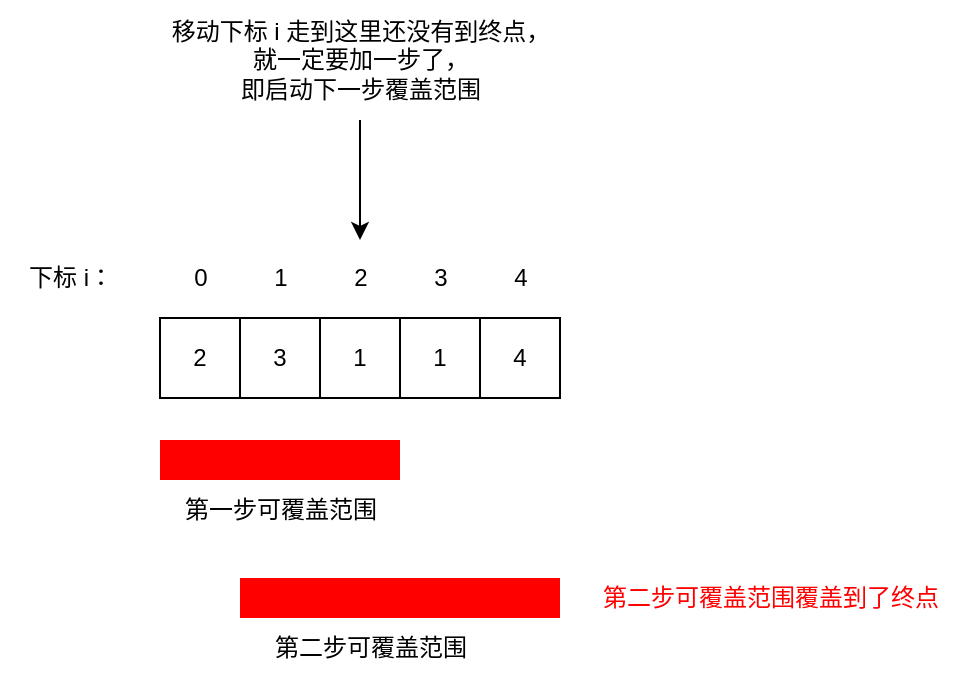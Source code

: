 <mxfile version="24.7.8">
  <diagram name="第 1 页" id="fKXHp48z9-JT8zKdLmF3">
    <mxGraphModel dx="954" dy="727" grid="1" gridSize="10" guides="1" tooltips="1" connect="1" arrows="1" fold="1" page="1" pageScale="1" pageWidth="827" pageHeight="1169" math="0" shadow="0">
      <root>
        <mxCell id="0" />
        <mxCell id="1" parent="0" />
        <mxCell id="RPwCq47kBZK3VTYY2CfH-1" value="2" style="whiteSpace=wrap;html=1;aspect=fixed;" vertex="1" parent="1">
          <mxGeometry x="240" y="199" width="40" height="40" as="geometry" />
        </mxCell>
        <mxCell id="RPwCq47kBZK3VTYY2CfH-2" value="3" style="whiteSpace=wrap;html=1;aspect=fixed;" vertex="1" parent="1">
          <mxGeometry x="280" y="199" width="40" height="40" as="geometry" />
        </mxCell>
        <mxCell id="RPwCq47kBZK3VTYY2CfH-3" value="1" style="whiteSpace=wrap;html=1;aspect=fixed;" vertex="1" parent="1">
          <mxGeometry x="320" y="199" width="40" height="40" as="geometry" />
        </mxCell>
        <mxCell id="RPwCq47kBZK3VTYY2CfH-4" value="1" style="whiteSpace=wrap;html=1;aspect=fixed;" vertex="1" parent="1">
          <mxGeometry x="360" y="199" width="40" height="40" as="geometry" />
        </mxCell>
        <mxCell id="RPwCq47kBZK3VTYY2CfH-5" value="4" style="whiteSpace=wrap;html=1;aspect=fixed;" vertex="1" parent="1">
          <mxGeometry x="400" y="199" width="40" height="40" as="geometry" />
        </mxCell>
        <mxCell id="RPwCq47kBZK3VTYY2CfH-6" value="" style="rounded=0;whiteSpace=wrap;html=1;strokeColor=none;fillColor=#FF0000;" vertex="1" parent="1">
          <mxGeometry x="240" y="260" width="120" height="20" as="geometry" />
        </mxCell>
        <mxCell id="RPwCq47kBZK3VTYY2CfH-7" value="" style="rounded=0;whiteSpace=wrap;html=1;strokeColor=none;fillColor=#FF0000;" vertex="1" parent="1">
          <mxGeometry x="280" y="329" width="160" height="20" as="geometry" />
        </mxCell>
        <mxCell id="RPwCq47kBZK3VTYY2CfH-8" value="0" style="text;html=1;align=center;verticalAlign=middle;resizable=0;points=[];autosize=1;strokeColor=none;fillColor=none;" vertex="1" parent="1">
          <mxGeometry x="245" y="164" width="30" height="30" as="geometry" />
        </mxCell>
        <mxCell id="RPwCq47kBZK3VTYY2CfH-9" value="1" style="text;html=1;align=center;verticalAlign=middle;resizable=0;points=[];autosize=1;strokeColor=none;fillColor=none;" vertex="1" parent="1">
          <mxGeometry x="285" y="164" width="30" height="30" as="geometry" />
        </mxCell>
        <mxCell id="RPwCq47kBZK3VTYY2CfH-10" value="2" style="text;html=1;align=center;verticalAlign=middle;resizable=0;points=[];autosize=1;strokeColor=none;fillColor=none;" vertex="1" parent="1">
          <mxGeometry x="325" y="164" width="30" height="30" as="geometry" />
        </mxCell>
        <mxCell id="RPwCq47kBZK3VTYY2CfH-11" value="3" style="text;html=1;align=center;verticalAlign=middle;resizable=0;points=[];autosize=1;strokeColor=none;fillColor=none;" vertex="1" parent="1">
          <mxGeometry x="365" y="164" width="30" height="30" as="geometry" />
        </mxCell>
        <mxCell id="RPwCq47kBZK3VTYY2CfH-12" value="4" style="text;html=1;align=center;verticalAlign=middle;resizable=0;points=[];autosize=1;strokeColor=none;fillColor=none;" vertex="1" parent="1">
          <mxGeometry x="405" y="164" width="30" height="30" as="geometry" />
        </mxCell>
        <mxCell id="RPwCq47kBZK3VTYY2CfH-13" value="下标 i：" style="text;html=1;align=center;verticalAlign=middle;resizable=0;points=[];autosize=1;strokeColor=none;fillColor=none;" vertex="1" parent="1">
          <mxGeometry x="160" y="164" width="70" height="30" as="geometry" />
        </mxCell>
        <mxCell id="RPwCq47kBZK3VTYY2CfH-16" value="第一步可覆盖范围" style="text;html=1;align=center;verticalAlign=middle;resizable=0;points=[];autosize=1;strokeColor=none;fillColor=none;" vertex="1" parent="1">
          <mxGeometry x="240" y="280" width="120" height="30" as="geometry" />
        </mxCell>
        <mxCell id="RPwCq47kBZK3VTYY2CfH-17" value="第二步可覆盖范围" style="text;html=1;align=center;verticalAlign=middle;resizable=0;points=[];autosize=1;strokeColor=none;fillColor=none;" vertex="1" parent="1">
          <mxGeometry x="285" y="349" width="120" height="30" as="geometry" />
        </mxCell>
        <mxCell id="RPwCq47kBZK3VTYY2CfH-19" value="第二步可覆盖范围覆盖到了终点" style="text;html=1;align=center;verticalAlign=middle;resizable=0;points=[];autosize=1;strokeColor=none;fillColor=none;fontColor=#FF0000;" vertex="1" parent="1">
          <mxGeometry x="450" y="324" width="190" height="30" as="geometry" />
        </mxCell>
        <mxCell id="RPwCq47kBZK3VTYY2CfH-23" style="edgeStyle=orthogonalEdgeStyle;rounded=0;orthogonalLoop=1;jettySize=auto;html=1;" edge="1" parent="1" source="RPwCq47kBZK3VTYY2CfH-21">
          <mxGeometry relative="1" as="geometry">
            <mxPoint x="340" y="160" as="targetPoint" />
          </mxGeometry>
        </mxCell>
        <mxCell id="RPwCq47kBZK3VTYY2CfH-21" value="移动下标 i 走到这里还没有到终点，&lt;div&gt;就一定要加一步了，&lt;div&gt;即启动下一步覆盖范围&lt;/div&gt;&lt;/div&gt;" style="text;html=1;align=center;verticalAlign=middle;resizable=0;points=[];autosize=1;strokeColor=none;fillColor=none;" vertex="1" parent="1">
          <mxGeometry x="235" y="40" width="210" height="60" as="geometry" />
        </mxCell>
      </root>
    </mxGraphModel>
  </diagram>
</mxfile>
